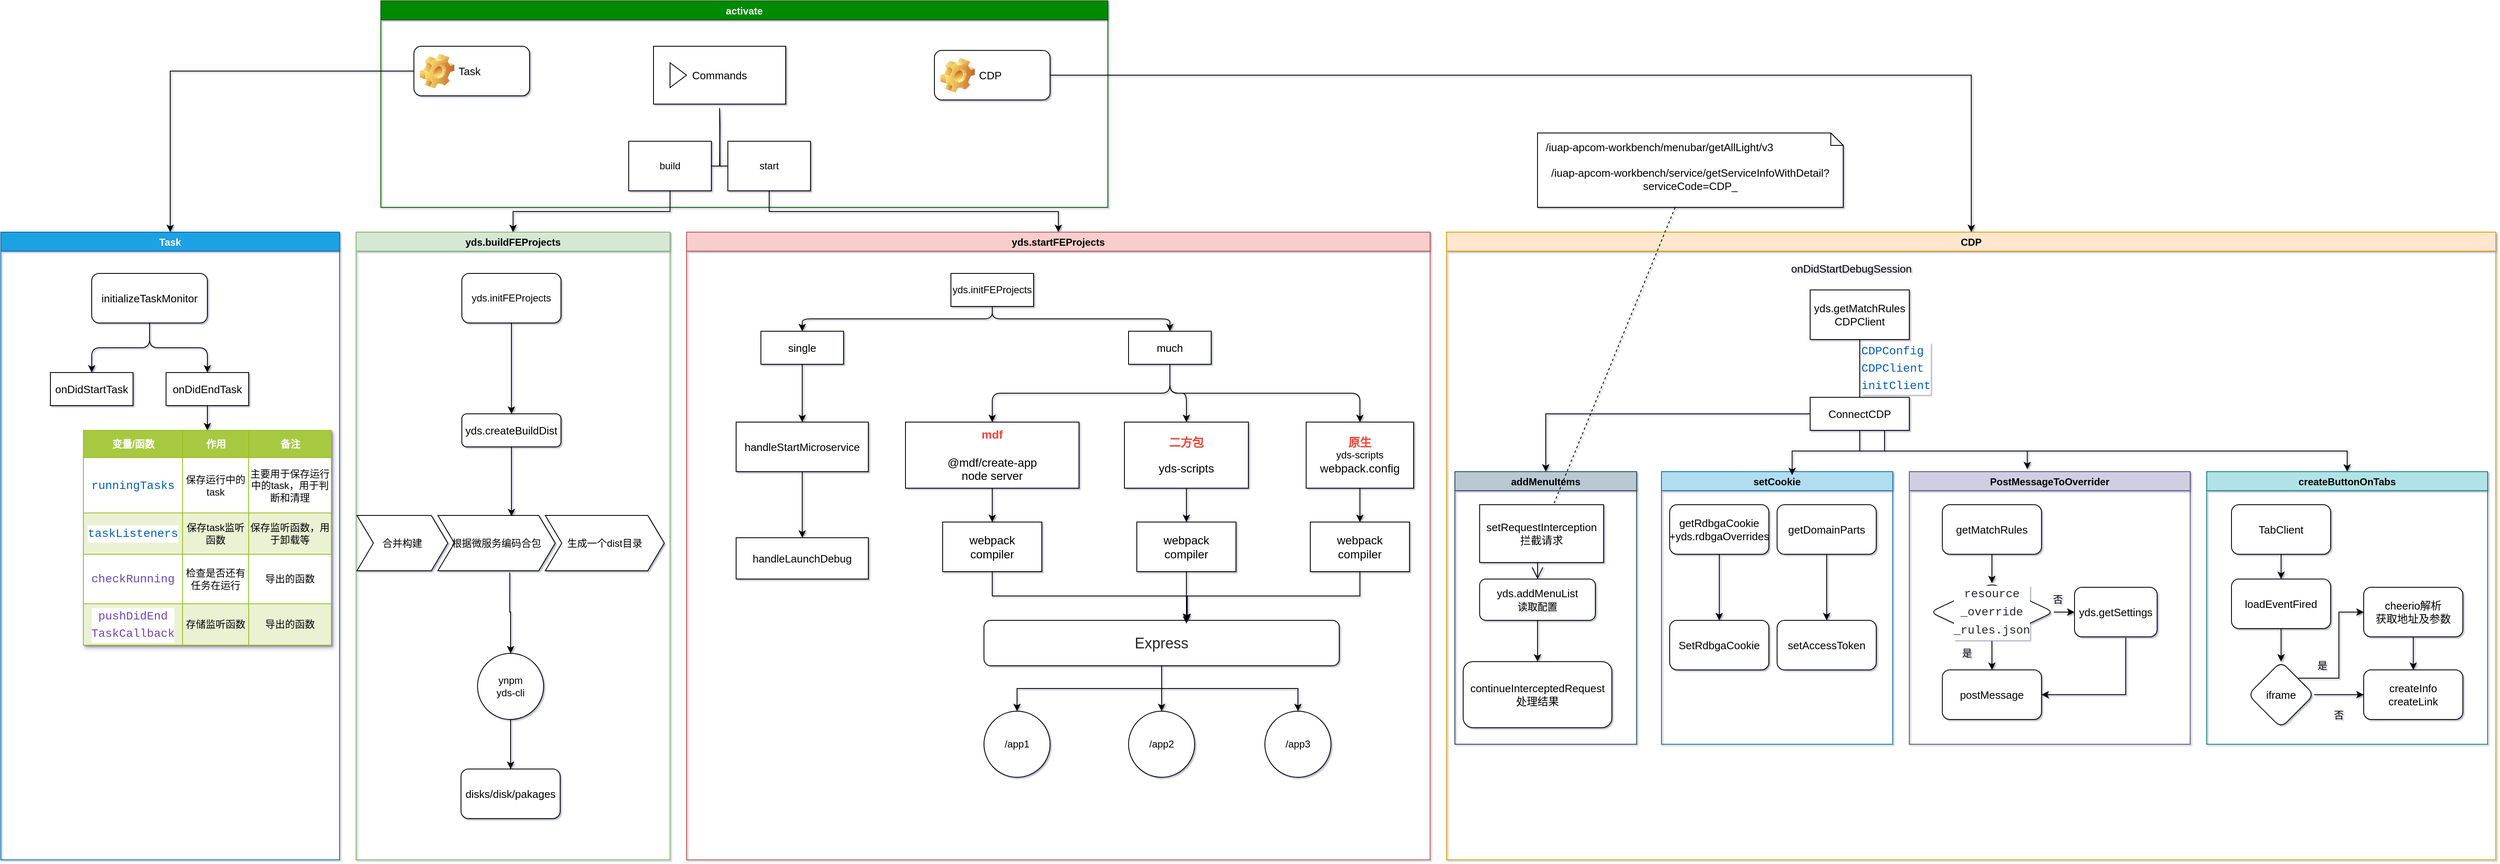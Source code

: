 <mxfile version="26.2.12">
  <diagram name="Page-1" id="c7488fd3-1785-93aa-aadb-54a6760d102a">
    <mxGraphModel dx="2295" dy="841" grid="1" gridSize="10" guides="1" tooltips="1" connect="1" arrows="1" fold="1" page="1" pageScale="1" pageWidth="1100" pageHeight="850" background="#ffffff" math="0" shadow="1">
      <root>
        <mxCell id="0" />
        <mxCell id="1" parent="0" />
        <mxCell id="vnCYAxqODqpSektjDldU-1" value="yds.buildFEProjects" style="swimlane;fillColor=#d5e8d4;strokeColor=#82b366;" parent="1" vertex="1">
          <mxGeometry x="130" y="300" width="380" height="760" as="geometry">
            <mxRectangle x="130" y="300" width="50" height="30" as="alternateBounds" />
          </mxGeometry>
        </mxCell>
        <mxCell id="vnCYAxqODqpSektjDldU-163" value="" style="edgeStyle=orthogonalEdgeStyle;rounded=0;orthogonalLoop=1;jettySize=auto;html=1;" parent="vnCYAxqODqpSektjDldU-1" source="vnCYAxqODqpSektjDldU-160" target="vnCYAxqODqpSektjDldU-162" edge="1">
          <mxGeometry relative="1" as="geometry" />
        </mxCell>
        <mxCell id="vnCYAxqODqpSektjDldU-160" value="yds.initFEProjects" style="whiteSpace=wrap;html=1;rounded=1;" parent="vnCYAxqODqpSektjDldU-1" vertex="1">
          <mxGeometry x="128" y="50" width="120" height="60" as="geometry" />
        </mxCell>
        <mxCell id="vnCYAxqODqpSektjDldU-162" value="&lt;span style=&quot;font-family: &amp;quot;Microsoft YaHei&amp;quot;, 微软雅黑, Arial; font-size: 13px; background-color: rgba(255, 255, 255, 0.01);&quot;&gt;yds.createBuildDist&lt;/span&gt;" style="whiteSpace=wrap;html=1;rounded=1;" parent="vnCYAxqODqpSektjDldU-1" vertex="1">
          <mxGeometry x="128" y="220" width="120" height="40" as="geometry" />
        </mxCell>
        <mxCell id="vnCYAxqODqpSektjDldU-249" value="" style="edgeStyle=orthogonalEdgeStyle;rounded=0;orthogonalLoop=1;jettySize=auto;html=1;" parent="vnCYAxqODqpSektjDldU-1" source="vnCYAxqODqpSektjDldU-246" target="vnCYAxqODqpSektjDldU-248" edge="1">
          <mxGeometry relative="1" as="geometry" />
        </mxCell>
        <mxCell id="vnCYAxqODqpSektjDldU-246" value="ynpm&lt;br&gt;yds-cli" style="ellipse;whiteSpace=wrap;html=1;rounded=1;" parent="vnCYAxqODqpSektjDldU-1" vertex="1">
          <mxGeometry x="147" y="510" width="80" height="80" as="geometry" />
        </mxCell>
        <mxCell id="vnCYAxqODqpSektjDldU-248" value="&lt;span style=&quot;font-family: &amp;quot;Microsoft YaHei&amp;quot;, 微软雅黑, Arial; font-size: 13px; background-color: rgba(255, 255, 255, 0.01);&quot;&gt;disks/disk/pakages&lt;/span&gt;" style="whiteSpace=wrap;html=1;rounded=1;" parent="vnCYAxqODqpSektjDldU-1" vertex="1">
          <mxGeometry x="127" y="650" width="120" height="60" as="geometry" />
        </mxCell>
        <mxCell id="vnCYAxqODqpSektjDldU-250" value="" style="swimlane;childLayout=stackLayout;horizontal=1;fillColor=none;horizontalStack=1;resizeParent=1;resizeParentMax=0;resizeLast=0;collapsible=0;strokeColor=none;stackBorder=10;stackSpacing=-12;resizable=1;align=center;points=[];whiteSpace=wrap;html=1;" parent="vnCYAxqODqpSektjDldU-1" vertex="1">
          <mxGeometry x="-9" y="310" width="392" height="110" as="geometry" />
        </mxCell>
        <mxCell id="vnCYAxqODqpSektjDldU-251" value="合并构建" style="shape=step;perimeter=stepPerimeter;fixedSize=1;points=[];whiteSpace=wrap;html=1;" parent="vnCYAxqODqpSektjDldU-250" vertex="1">
          <mxGeometry x="10" y="33" width="110" height="67" as="geometry" />
        </mxCell>
        <mxCell id="vnCYAxqODqpSektjDldU-252" value="根据微服务编码合包" style="shape=step;perimeter=stepPerimeter;fixedSize=1;points=[];whiteSpace=wrap;html=1;" parent="vnCYAxqODqpSektjDldU-250" vertex="1">
          <mxGeometry x="108" y="33" width="142" height="67" as="geometry" />
        </mxCell>
        <mxCell id="vnCYAxqODqpSektjDldU-253" value="生成一个dist目录" style="shape=step;perimeter=stepPerimeter;fixedSize=1;points=[];whiteSpace=wrap;html=1;" parent="vnCYAxqODqpSektjDldU-250" vertex="1">
          <mxGeometry x="238" y="33" width="144" height="67" as="geometry" />
        </mxCell>
        <mxCell id="vnCYAxqODqpSektjDldU-255" style="edgeStyle=orthogonalEdgeStyle;rounded=0;orthogonalLoop=1;jettySize=auto;html=1;entryX=0.627;entryY=0.015;entryDx=0;entryDy=0;entryPerimeter=0;" parent="vnCYAxqODqpSektjDldU-1" source="vnCYAxqODqpSektjDldU-162" target="vnCYAxqODqpSektjDldU-252" edge="1">
          <mxGeometry relative="1" as="geometry" />
        </mxCell>
        <mxCell id="vnCYAxqODqpSektjDldU-257" style="edgeStyle=orthogonalEdgeStyle;rounded=0;orthogonalLoop=1;jettySize=auto;html=1;exitX=0.613;exitY=1.03;exitDx=0;exitDy=0;exitPerimeter=0;entryX=0.5;entryY=0;entryDx=0;entryDy=0;" parent="vnCYAxqODqpSektjDldU-1" source="vnCYAxqODqpSektjDldU-252" target="vnCYAxqODqpSektjDldU-246" edge="1">
          <mxGeometry relative="1" as="geometry">
            <mxPoint x="190" y="510" as="sourcePoint" />
            <mxPoint x="190" y="560" as="targetPoint" />
          </mxGeometry>
        </mxCell>
        <mxCell id="vnCYAxqODqpSektjDldU-2" value="CDP" style="swimlane;fillColor=#ffe6cc;strokeColor=#D79B00;" parent="1" vertex="1">
          <mxGeometry x="1450" y="300" width="1270" height="760" as="geometry">
            <mxRectangle x="1450" y="300" width="70" height="30" as="alternateBounds" />
          </mxGeometry>
        </mxCell>
        <mxCell id="vnCYAxqODqpSektjDldU-25" value="&lt;h1 style=&quot;margin-top: 0px;&quot;&gt;&lt;span style=&quot;font-family: &amp;quot;Microsoft YaHei&amp;quot;, 微软雅黑, Arial; font-size: 13px; font-weight: 400; text-align: center; background-color: rgba(255, 255, 255, 0.01);&quot;&gt;onDidStartDebugSession&lt;/span&gt;&lt;/h1&gt;" style="text;html=1;whiteSpace=wrap;overflow=hidden;rounded=0;" parent="vnCYAxqODqpSektjDldU-2" vertex="1">
          <mxGeometry x="415" y="20" width="170" height="40" as="geometry" />
        </mxCell>
        <mxCell id="vnCYAxqODqpSektjDldU-34" value="&lt;span style=&quot;font-family: &amp;quot;Microsoft YaHei&amp;quot;, 微软雅黑, Arial; font-size: 13px; font-weight: 400; background-color: rgba(255, 255, 255, 0.01);&quot;&gt;yds.getMatchRules&lt;/span&gt;&lt;br style=&quot;font-family: &amp;quot;Microsoft YaHei&amp;quot;, 微软雅黑, Arial; font-size: 13px; font-weight: 400;&quot;&gt;&lt;span style=&quot;font-family: &amp;quot;Microsoft YaHei&amp;quot;, 微软雅黑, Arial; font-size: 13px; font-weight: 400; background-color: rgba(255, 255, 255, 0.01);&quot;&gt;CDPClient&lt;/span&gt;" style="shape=rect;fontStyle=1;html=1;whiteSpace=wrap;align=center;" parent="vnCYAxqODqpSektjDldU-2" vertex="1">
          <mxGeometry x="440" y="70" width="120" height="60" as="geometry" />
        </mxCell>
        <mxCell id="vnCYAxqODqpSektjDldU-69" style="edgeStyle=orthogonalEdgeStyle;rounded=0;orthogonalLoop=1;jettySize=auto;html=1;entryX=0.5;entryY=0;entryDx=0;entryDy=0;" parent="vnCYAxqODqpSektjDldU-2" source="vnCYAxqODqpSektjDldU-35" target="vnCYAxqODqpSektjDldU-39" edge="1">
          <mxGeometry relative="1" as="geometry" />
        </mxCell>
        <mxCell id="vnCYAxqODqpSektjDldU-72" style="edgeStyle=orthogonalEdgeStyle;rounded=0;orthogonalLoop=1;jettySize=auto;html=1;exitX=0.75;exitY=1;exitDx=0;exitDy=0;entryX=0.5;entryY=0;entryDx=0;entryDy=0;" parent="vnCYAxqODqpSektjDldU-2" source="vnCYAxqODqpSektjDldU-35" target="vnCYAxqODqpSektjDldU-42" edge="1">
          <mxGeometry relative="1" as="geometry" />
        </mxCell>
        <mxCell id="vnCYAxqODqpSektjDldU-35" value="&lt;span style=&quot;font-family: &amp;quot;Microsoft YaHei&amp;quot;, 微软雅黑, Arial; font-size: 13px; font-weight: 400; background-color: rgba(255, 255, 255, 0.01);&quot;&gt;ConnectCDP&lt;/span&gt;" style="shape=rect;fontStyle=1;html=1;whiteSpace=wrap;align=center;" parent="vnCYAxqODqpSektjDldU-2" vertex="1">
          <mxGeometry x="440" y="200" width="120" height="40" as="geometry" />
        </mxCell>
        <mxCell id="vnCYAxqODqpSektjDldU-36" value="&lt;div style=&quot;color: rgb(36, 41, 46); background-color: rgb(255, 255, 255); font-family: Menlo, Monaco, &amp;quot;Courier New&amp;quot;, monospace; font-weight: normal; font-size: 14px; line-height: 21px; white-space-collapse: preserve;&quot;&gt;&lt;span style=&quot;color: #005cc5;&quot;&gt;CDPConfig&lt;/span&gt;&lt;/div&gt;&lt;div style=&quot;color: rgb(36, 41, 46); background-color: rgb(255, 255, 255); font-family: Menlo, Monaco, &amp;quot;Courier New&amp;quot;, monospace; font-weight: normal; font-size: 14px; line-height: 21px; white-space-collapse: preserve;&quot;&gt;&lt;span style=&quot;color: rgb(0, 92, 197);&quot;&gt;CDPC&lt;/span&gt;&lt;span style=&quot;color: #005cc5;&quot;&gt;lient&lt;/span&gt;&lt;/div&gt;&lt;div style=&quot;color: rgb(36, 41, 46); background-color: rgb(255, 255, 255); font-family: Menlo, Monaco, &amp;quot;Courier New&amp;quot;, monospace; font-weight: normal; font-size: 14px; line-height: 21px; white-space-collapse: preserve;&quot;&gt;&lt;span style=&quot;color: #005cc5;&quot;&gt;initClient&lt;/span&gt;&lt;/div&gt;" style="endArrow=none;html=1;edgeStyle=none;labelBackgroundColor=none;align=left;fontStyle=1;fontSize=10;rounded=0;" parent="vnCYAxqODqpSektjDldU-2" source="vnCYAxqODqpSektjDldU-35" target="vnCYAxqODqpSektjDldU-34" edge="1">
          <mxGeometry relative="1" as="geometry" />
        </mxCell>
        <mxCell id="vnCYAxqODqpSektjDldU-39" value="addMenuItems" style="swimlane;fillColor=#bac8d3;strokeColor=#23445d;" parent="vnCYAxqODqpSektjDldU-2" vertex="1">
          <mxGeometry x="10" y="290" width="220" height="330" as="geometry">
            <mxRectangle x="10" y="290" width="120" height="30" as="alternateBounds" />
          </mxGeometry>
        </mxCell>
        <mxCell id="vnCYAxqODqpSektjDldU-66" value="" style="edgeStyle=orthogonalEdgeStyle;rounded=0;orthogonalLoop=1;jettySize=auto;html=1;" parent="vnCYAxqODqpSektjDldU-39" source="vnCYAxqODqpSektjDldU-61" target="vnCYAxqODqpSektjDldU-65" edge="1">
          <mxGeometry relative="1" as="geometry" />
        </mxCell>
        <mxCell id="vnCYAxqODqpSektjDldU-61" value="&lt;span style=&quot;font-family: &amp;quot;Microsoft YaHei&amp;quot;, 微软雅黑, Arial; font-size: 13px; background-color: rgba(255, 255, 255, 0.01);&quot;&gt;yds.addMenuList&lt;br&gt;&lt;span style=&quot;font-family: Helvetica; font-size: 12px; background-color: rgb(236, 236, 236);&quot;&gt;读取配置&lt;/span&gt;&lt;/span&gt;" style="shape=rect;html=1;rounded=1;whiteSpace=wrap;" parent="vnCYAxqODqpSektjDldU-39" vertex="1">
          <mxGeometry x="30" y="130" width="140" height="50" as="geometry" />
        </mxCell>
        <mxCell id="vnCYAxqODqpSektjDldU-62" value="" style="edgeStyle=elbowEdgeStyle;html=1;elbow=horizontal;endArrow=open;labelBackgroundColor=none;endSize=12;rounded=0;" parent="vnCYAxqODqpSektjDldU-39" target="vnCYAxqODqpSektjDldU-61" edge="1">
          <mxGeometry relative="1" as="geometry">
            <mxPoint x="100" y="100" as="sourcePoint" />
          </mxGeometry>
        </mxCell>
        <mxCell id="vnCYAxqODqpSektjDldU-65" value="&lt;span style=&quot;font-family: &amp;quot;Microsoft YaHei&amp;quot;, 微软雅黑, Arial; font-size: 13px; background-color: rgba(255, 255, 255, 0.01);&quot;&gt;continueInterceptedRequest&lt;/span&gt;&lt;br style=&quot;font-family: &amp;quot;Microsoft YaHei&amp;quot;, 微软雅黑, Arial; font-size: 13px;&quot;&gt;&lt;span style=&quot;font-family: &amp;quot;Microsoft YaHei&amp;quot;, 微软雅黑, Arial; font-size: 13px; background-color: rgba(255, 255, 255, 0.01);&quot;&gt;处理结果&lt;/span&gt;" style="whiteSpace=wrap;html=1;rounded=1;" parent="vnCYAxqODqpSektjDldU-39" vertex="1">
          <mxGeometry x="10" y="230" width="180" height="80" as="geometry" />
        </mxCell>
        <mxCell id="vnCYAxqODqpSektjDldU-74" value="&lt;span style=&quot;font-weight: 400; font-family: &amp;quot;Microsoft YaHei&amp;quot;, 微软雅黑, Arial; font-size: 13px; background-color: rgba(255, 255, 255, 0.01);&quot;&gt;setRequestInterception&lt;/span&gt;&lt;br style=&quot;font-weight: 400; font-family: &amp;quot;Microsoft YaHei&amp;quot;, 微软雅黑, Arial; font-size: 13px;&quot;&gt;&lt;span style=&quot;font-weight: 400; font-family: &amp;quot;Microsoft YaHei&amp;quot;, 微软雅黑, Arial; font-size: 13px; background-color: rgba(255, 255, 255, 0.01);&quot;&gt;拦截请求&lt;/span&gt;" style="shape=rect;fontStyle=1;html=1;whiteSpace=wrap;align=center;" parent="vnCYAxqODqpSektjDldU-39" vertex="1">
          <mxGeometry x="30" y="40" width="150" height="70" as="geometry" />
        </mxCell>
        <mxCell id="vnCYAxqODqpSektjDldU-40" value="setCookie" style="swimlane;fillColor=#b1ddf0;strokeColor=#10739e;" parent="vnCYAxqODqpSektjDldU-2" vertex="1">
          <mxGeometry x="260" y="290" width="280" height="330" as="geometry" />
        </mxCell>
        <mxCell id="vnCYAxqODqpSektjDldU-82" value="" style="edgeStyle=orthogonalEdgeStyle;rounded=0;orthogonalLoop=1;jettySize=auto;html=1;" parent="vnCYAxqODqpSektjDldU-40" source="vnCYAxqODqpSektjDldU-80" target="vnCYAxqODqpSektjDldU-81" edge="1">
          <mxGeometry relative="1" as="geometry" />
        </mxCell>
        <mxCell id="vnCYAxqODqpSektjDldU-80" value="&lt;span style=&quot;font-family: &amp;quot;Microsoft YaHei&amp;quot;, 微软雅黑, Arial; font-size: 13px; background-color: rgba(255, 255, 255, 0.01);&quot;&gt;getRdbgaCookie&lt;/span&gt;&lt;div style=&quot;resize: none; outline: none; font-size: 13px; font-family: &amp;quot;Microsoft YaHei&amp;quot;, 微软雅黑, Arial;&quot;&gt;+yds.rdbgaOverrides&lt;/div&gt;" style="rounded=1;whiteSpace=wrap;html=1;" parent="vnCYAxqODqpSektjDldU-40" vertex="1">
          <mxGeometry x="10" y="40" width="120" height="60" as="geometry" />
        </mxCell>
        <mxCell id="vnCYAxqODqpSektjDldU-81" value="&lt;span style=&quot;font-family: &amp;quot;Microsoft YaHei&amp;quot;, 微软雅黑, Arial; font-size: 13px; background-color: rgba(255, 255, 255, 0.01);&quot;&gt;SetRdbgaCookie&lt;/span&gt;" style="whiteSpace=wrap;html=1;rounded=1;" parent="vnCYAxqODqpSektjDldU-40" vertex="1">
          <mxGeometry x="10" y="180" width="120" height="60" as="geometry" />
        </mxCell>
        <mxCell id="vnCYAxqODqpSektjDldU-85" value="" style="edgeStyle=orthogonalEdgeStyle;rounded=0;orthogonalLoop=1;jettySize=auto;html=1;" parent="vnCYAxqODqpSektjDldU-40" source="vnCYAxqODqpSektjDldU-83" target="vnCYAxqODqpSektjDldU-84" edge="1">
          <mxGeometry relative="1" as="geometry" />
        </mxCell>
        <mxCell id="vnCYAxqODqpSektjDldU-83" value="&lt;span style=&quot;font-family: &amp;quot;Microsoft YaHei&amp;quot;, 微软雅黑, Arial; font-size: 13px; background-color: rgba(255, 255, 255, 0.01);&quot;&gt;getDomainParts&lt;/span&gt;" style="rounded=1;whiteSpace=wrap;html=1;" parent="vnCYAxqODqpSektjDldU-40" vertex="1">
          <mxGeometry x="140" y="40" width="120" height="60" as="geometry" />
        </mxCell>
        <mxCell id="vnCYAxqODqpSektjDldU-84" value="&lt;span style=&quot;font-family: &amp;quot;Microsoft YaHei&amp;quot;, 微软雅黑, Arial; font-size: 13px; background-color: rgba(255, 255, 255, 0.01);&quot;&gt;setAccessToken&lt;/span&gt;" style="whiteSpace=wrap;html=1;rounded=1;" parent="vnCYAxqODqpSektjDldU-40" vertex="1">
          <mxGeometry x="140" y="180" width="120" height="60" as="geometry" />
        </mxCell>
        <mxCell id="vnCYAxqODqpSektjDldU-41" value="PostMessageToOverrider" style="swimlane;fillColor=#d0cee2;strokeColor=#56517e;" parent="vnCYAxqODqpSektjDldU-2" vertex="1">
          <mxGeometry x="560" y="290" width="340" height="330" as="geometry">
            <mxRectangle x="570" y="290" width="180" height="30" as="alternateBounds" />
          </mxGeometry>
        </mxCell>
        <mxCell id="vnCYAxqODqpSektjDldU-88" value="" style="edgeStyle=orthogonalEdgeStyle;rounded=0;orthogonalLoop=1;jettySize=auto;html=1;" parent="vnCYAxqODqpSektjDldU-41" source="vnCYAxqODqpSektjDldU-86" target="vnCYAxqODqpSektjDldU-87" edge="1">
          <mxGeometry relative="1" as="geometry" />
        </mxCell>
        <mxCell id="vnCYAxqODqpSektjDldU-86" value="&lt;span style=&quot;font-family: &amp;quot;Microsoft YaHei&amp;quot;, 微软雅黑, Arial; font-size: 13px; background-color: rgba(255, 255, 255, 0.01);&quot;&gt;getMatchRules&lt;/span&gt;" style="rounded=1;whiteSpace=wrap;html=1;" parent="vnCYAxqODqpSektjDldU-41" vertex="1">
          <mxGeometry x="40" y="40" width="120" height="60" as="geometry" />
        </mxCell>
        <mxCell id="vnCYAxqODqpSektjDldU-90" value="" style="edgeStyle=orthogonalEdgeStyle;rounded=0;orthogonalLoop=1;jettySize=auto;html=1;" parent="vnCYAxqODqpSektjDldU-41" source="vnCYAxqODqpSektjDldU-87" target="vnCYAxqODqpSektjDldU-89" edge="1">
          <mxGeometry relative="1" as="geometry" />
        </mxCell>
        <mxCell id="vnCYAxqODqpSektjDldU-92" value="" style="edgeStyle=orthogonalEdgeStyle;rounded=0;orthogonalLoop=1;jettySize=auto;html=1;" parent="vnCYAxqODqpSektjDldU-41" source="vnCYAxqODqpSektjDldU-87" target="vnCYAxqODqpSektjDldU-91" edge="1">
          <mxGeometry relative="1" as="geometry" />
        </mxCell>
        <mxCell id="vnCYAxqODqpSektjDldU-87" value="&lt;div style=&quot;background-color: rgb(255, 255, 255); line-height: 21px; color: rgb(36, 41, 46);&quot;&gt;&lt;font face=&quot;Menlo, Monaco, Courier New, monospace&quot; color=&quot;#24292e&quot;&gt;&lt;span style=&quot;font-size: 14px; white-space: pre;&quot;&gt;resource&lt;br/&gt;_override&lt;br/&gt;_rules.json&lt;/span&gt;&lt;/font&gt;&lt;/div&gt;" style="rhombus;whiteSpace=wrap;html=1;rounded=1;" parent="vnCYAxqODqpSektjDldU-41" vertex="1">
          <mxGeometry x="25" y="135" width="150" height="70" as="geometry" />
        </mxCell>
        <mxCell id="vnCYAxqODqpSektjDldU-89" value="&lt;span style=&quot;font-family: &amp;quot;Microsoft YaHei&amp;quot;, 微软雅黑, Arial; font-size: 13px; background-color: rgba(255, 255, 255, 0.01);&quot;&gt;postMessage&lt;/span&gt;" style="whiteSpace=wrap;html=1;rounded=1;" parent="vnCYAxqODqpSektjDldU-41" vertex="1">
          <mxGeometry x="40" y="240" width="120" height="60" as="geometry" />
        </mxCell>
        <mxCell id="vnCYAxqODqpSektjDldU-93" style="edgeStyle=orthogonalEdgeStyle;rounded=0;orthogonalLoop=1;jettySize=auto;html=1;entryX=1;entryY=0.5;entryDx=0;entryDy=0;exitX=0.62;exitY=1.017;exitDx=0;exitDy=0;exitPerimeter=0;" parent="vnCYAxqODqpSektjDldU-41" source="vnCYAxqODqpSektjDldU-91" target="vnCYAxqODqpSektjDldU-89" edge="1">
          <mxGeometry relative="1" as="geometry" />
        </mxCell>
        <mxCell id="vnCYAxqODqpSektjDldU-91" value="&lt;span style=&quot;font-family: &amp;quot;Microsoft YaHei&amp;quot;, 微软雅黑, Arial; font-size: 13px; background-color: rgba(255, 255, 255, 0.01);&quot;&gt;yds.getSettings&lt;/span&gt;" style="whiteSpace=wrap;html=1;rounded=1;" parent="vnCYAxqODqpSektjDldU-41" vertex="1">
          <mxGeometry x="200" y="140" width="100" height="60" as="geometry" />
        </mxCell>
        <mxCell id="vnCYAxqODqpSektjDldU-95" value="否" style="text;html=1;align=center;verticalAlign=middle;whiteSpace=wrap;rounded=0;" parent="vnCYAxqODqpSektjDldU-41" vertex="1">
          <mxGeometry x="150" y="140" width="60" height="30" as="geometry" />
        </mxCell>
        <mxCell id="vnCYAxqODqpSektjDldU-96" value="是" style="text;html=1;align=center;verticalAlign=middle;whiteSpace=wrap;rounded=0;" parent="vnCYAxqODqpSektjDldU-41" vertex="1">
          <mxGeometry x="40" y="205" width="60" height="30" as="geometry" />
        </mxCell>
        <mxCell id="vnCYAxqODqpSektjDldU-42" value="createButtonOnTabs" style="swimlane;fillColor=#b0e3e6;strokeColor=#0e8088;" parent="vnCYAxqODqpSektjDldU-2" vertex="1">
          <mxGeometry x="920" y="290" width="340" height="330" as="geometry" />
        </mxCell>
        <mxCell id="vnCYAxqODqpSektjDldU-99" value="" style="edgeStyle=orthogonalEdgeStyle;rounded=0;orthogonalLoop=1;jettySize=auto;html=1;" parent="vnCYAxqODqpSektjDldU-42" source="vnCYAxqODqpSektjDldU-97" target="vnCYAxqODqpSektjDldU-98" edge="1">
          <mxGeometry relative="1" as="geometry" />
        </mxCell>
        <mxCell id="vnCYAxqODqpSektjDldU-97" value="&lt;span style=&quot;font-family: &amp;quot;Microsoft YaHei&amp;quot;, 微软雅黑, Arial; font-size: 13px; background-color: rgba(255, 255, 255, 0.01);&quot;&gt;TabClient&lt;/span&gt;" style="rounded=1;whiteSpace=wrap;html=1;" parent="vnCYAxqODqpSektjDldU-42" vertex="1">
          <mxGeometry x="30" y="40" width="120" height="60" as="geometry" />
        </mxCell>
        <mxCell id="vnCYAxqODqpSektjDldU-101" value="" style="edgeStyle=orthogonalEdgeStyle;rounded=0;orthogonalLoop=1;jettySize=auto;html=1;" parent="vnCYAxqODqpSektjDldU-42" source="vnCYAxqODqpSektjDldU-98" target="vnCYAxqODqpSektjDldU-100" edge="1">
          <mxGeometry relative="1" as="geometry" />
        </mxCell>
        <mxCell id="vnCYAxqODqpSektjDldU-98" value="&lt;span style=&quot;font-family: &amp;quot;Microsoft YaHei&amp;quot;, 微软雅黑, Arial; font-size: 13px; background-color: rgba(255, 255, 255, 0.01);&quot;&gt;loadEventFired&lt;/span&gt;" style="rounded=1;whiteSpace=wrap;html=1;" parent="vnCYAxqODqpSektjDldU-42" vertex="1">
          <mxGeometry x="30" y="130" width="120" height="60" as="geometry" />
        </mxCell>
        <mxCell id="vnCYAxqODqpSektjDldU-103" value="" style="edgeStyle=orthogonalEdgeStyle;rounded=0;orthogonalLoop=1;jettySize=auto;html=1;" parent="vnCYAxqODqpSektjDldU-42" source="vnCYAxqODqpSektjDldU-100" target="vnCYAxqODqpSektjDldU-102" edge="1">
          <mxGeometry relative="1" as="geometry" />
        </mxCell>
        <mxCell id="vnCYAxqODqpSektjDldU-107" style="edgeStyle=orthogonalEdgeStyle;rounded=0;orthogonalLoop=1;jettySize=auto;html=1;exitX=1;exitY=0;exitDx=0;exitDy=0;entryX=0;entryY=0.5;entryDx=0;entryDy=0;" parent="vnCYAxqODqpSektjDldU-42" source="vnCYAxqODqpSektjDldU-100" target="vnCYAxqODqpSektjDldU-105" edge="1">
          <mxGeometry relative="1" as="geometry" />
        </mxCell>
        <mxCell id="vnCYAxqODqpSektjDldU-100" value="&lt;span style=&quot;font-family: &amp;quot;Microsoft YaHei&amp;quot;, 微软雅黑, Arial; font-size: 13px; background-color: rgba(255, 255, 255, 0.01);&quot;&gt;iframe&lt;/span&gt;" style="rhombus;whiteSpace=wrap;html=1;rounded=1;" parent="vnCYAxqODqpSektjDldU-42" vertex="1">
          <mxGeometry x="50" y="230" width="80" height="80" as="geometry" />
        </mxCell>
        <mxCell id="vnCYAxqODqpSektjDldU-102" value="&lt;span style=&quot;font-family: &amp;quot;Microsoft YaHei&amp;quot;, 微软雅黑, Arial; font-size: 13px; background-color: rgba(255, 255, 255, 0.01);&quot;&gt;createInfo&lt;/span&gt;&lt;div style=&quot;resize: none; outline: none; font-size: 13px; font-family: &amp;quot;Microsoft YaHei&amp;quot;, 微软雅黑, Arial;&quot;&gt;createLink&lt;/div&gt;" style="whiteSpace=wrap;html=1;rounded=1;" parent="vnCYAxqODqpSektjDldU-42" vertex="1">
          <mxGeometry x="190" y="240" width="120" height="60" as="geometry" />
        </mxCell>
        <mxCell id="vnCYAxqODqpSektjDldU-109" style="edgeStyle=orthogonalEdgeStyle;rounded=0;orthogonalLoop=1;jettySize=auto;html=1;exitX=0.5;exitY=1;exitDx=0;exitDy=0;entryX=0.5;entryY=0;entryDx=0;entryDy=0;" parent="vnCYAxqODqpSektjDldU-42" source="vnCYAxqODqpSektjDldU-105" target="vnCYAxqODqpSektjDldU-102" edge="1">
          <mxGeometry relative="1" as="geometry" />
        </mxCell>
        <mxCell id="vnCYAxqODqpSektjDldU-105" value="&lt;span style=&quot;font-family: &amp;quot;Microsoft YaHei&amp;quot;, 微软雅黑, Arial; font-size: 13px; background-color: rgba(255, 255, 255, 0.01);&quot;&gt;cheerio解析&lt;br&gt;获取地址及参数&lt;/span&gt;" style="rounded=1;whiteSpace=wrap;html=1;" parent="vnCYAxqODqpSektjDldU-42" vertex="1">
          <mxGeometry x="190" y="140" width="120" height="60" as="geometry" />
        </mxCell>
        <mxCell id="vnCYAxqODqpSektjDldU-106" value="否" style="text;html=1;align=center;verticalAlign=middle;whiteSpace=wrap;rounded=0;" parent="vnCYAxqODqpSektjDldU-42" vertex="1">
          <mxGeometry x="130" y="280" width="60" height="30" as="geometry" />
        </mxCell>
        <mxCell id="vnCYAxqODqpSektjDldU-108" value="是" style="text;html=1;align=center;verticalAlign=middle;whiteSpace=wrap;rounded=0;" parent="vnCYAxqODqpSektjDldU-42" vertex="1">
          <mxGeometry x="110" y="220" width="60" height="30" as="geometry" />
        </mxCell>
        <mxCell id="vnCYAxqODqpSektjDldU-70" style="edgeStyle=orthogonalEdgeStyle;rounded=0;orthogonalLoop=1;jettySize=auto;html=1;entryX=0.565;entryY=0.013;entryDx=0;entryDy=0;entryPerimeter=0;" parent="vnCYAxqODqpSektjDldU-2" source="vnCYAxqODqpSektjDldU-35" target="vnCYAxqODqpSektjDldU-40" edge="1">
          <mxGeometry relative="1" as="geometry" />
        </mxCell>
        <mxCell id="vnCYAxqODqpSektjDldU-71" style="edgeStyle=orthogonalEdgeStyle;rounded=0;orthogonalLoop=1;jettySize=auto;html=1;entryX=0.42;entryY=-0.009;entryDx=0;entryDy=0;entryPerimeter=0;" parent="vnCYAxqODqpSektjDldU-2" source="vnCYAxqODqpSektjDldU-35" target="vnCYAxqODqpSektjDldU-41" edge="1">
          <mxGeometry relative="1" as="geometry" />
        </mxCell>
        <mxCell id="vnCYAxqODqpSektjDldU-3" value="yds.startFEProjects" style="swimlane;fillColor=#f8cecc;strokeColor=#B85450;" parent="1" vertex="1">
          <mxGeometry x="530" y="300" width="900" height="760" as="geometry">
            <mxRectangle x="530" y="300" width="60" height="30" as="alternateBounds" />
          </mxGeometry>
        </mxCell>
        <mxCell id="vnCYAxqODqpSektjDldU-111" value="yds.initFEProjects" style="whiteSpace=wrap;html=1;" parent="vnCYAxqODqpSektjDldU-3" vertex="1">
          <mxGeometry x="320" y="50" width="100" height="40" as="geometry" />
        </mxCell>
        <mxCell id="vnCYAxqODqpSektjDldU-113" value="" style="edgeStyle=elbowEdgeStyle;elbow=vertical;html=1;rounded=1;curved=0;sourcePerimeterSpacing=0;targetPerimeterSpacing=0;startSize=6;endSize=6;" parent="vnCYAxqODqpSektjDldU-3" source="vnCYAxqODqpSektjDldU-111" target="vnCYAxqODqpSektjDldU-112" edge="1">
          <mxGeometry relative="1" as="geometry" />
        </mxCell>
        <mxCell id="vnCYAxqODqpSektjDldU-115" value="" style="edgeStyle=elbowEdgeStyle;elbow=vertical;html=1;rounded=1;curved=0;sourcePerimeterSpacing=0;targetPerimeterSpacing=0;startSize=6;endSize=6;" parent="vnCYAxqODqpSektjDldU-3" source="vnCYAxqODqpSektjDldU-111" target="vnCYAxqODqpSektjDldU-114" edge="1">
          <mxGeometry relative="1" as="geometry" />
        </mxCell>
        <mxCell id="vnCYAxqODqpSektjDldU-117" value="" style="edgeStyle=orthogonalEdgeStyle;rounded=0;orthogonalLoop=1;jettySize=auto;html=1;" parent="vnCYAxqODqpSektjDldU-3" source="vnCYAxqODqpSektjDldU-112" target="vnCYAxqODqpSektjDldU-116" edge="1">
          <mxGeometry relative="1" as="geometry" />
        </mxCell>
        <mxCell id="vnCYAxqODqpSektjDldU-112" value="&lt;span style=&quot;font-family: &amp;quot;Microsoft YaHei&amp;quot;, 微软雅黑, Arial; font-size: 13px; background-color: rgba(255, 255, 255, 0.01);&quot;&gt;single&lt;/span&gt;" style="whiteSpace=wrap;html=1;" parent="vnCYAxqODqpSektjDldU-3" vertex="1">
          <mxGeometry x="90" y="120" width="100" height="40" as="geometry" />
        </mxCell>
        <mxCell id="vnCYAxqODqpSektjDldU-114" value="&lt;span style=&quot;font-family: &amp;quot;Microsoft YaHei&amp;quot;, 微软雅黑, Arial; font-size: 13px; background-color: rgba(255, 255, 255, 0.01);&quot;&gt;much&lt;/span&gt;" style="whiteSpace=wrap;html=1;" parent="vnCYAxqODqpSektjDldU-3" vertex="1">
          <mxGeometry x="535" y="120" width="100" height="40" as="geometry" />
        </mxCell>
        <mxCell id="vnCYAxqODqpSektjDldU-119" value="" style="edgeStyle=orthogonalEdgeStyle;rounded=0;orthogonalLoop=1;jettySize=auto;html=1;" parent="vnCYAxqODqpSektjDldU-3" source="vnCYAxqODqpSektjDldU-116" target="vnCYAxqODqpSektjDldU-118" edge="1">
          <mxGeometry relative="1" as="geometry" />
        </mxCell>
        <mxCell id="vnCYAxqODqpSektjDldU-116" value="&lt;span style=&quot;font-family: &amp;quot;Microsoft YaHei&amp;quot;, 微软雅黑, Arial; font-size: 13px; background-color: rgba(255, 255, 255, 0.01);&quot;&gt;handleStartMicroservice&lt;/span&gt;" style="whiteSpace=wrap;html=1;" parent="vnCYAxqODqpSektjDldU-3" vertex="1">
          <mxGeometry x="60" y="230" width="160" height="60" as="geometry" />
        </mxCell>
        <mxCell id="vnCYAxqODqpSektjDldU-118" value="&lt;span style=&quot;font-family: &amp;quot;Microsoft YaHei&amp;quot;, 微软雅黑, Arial; font-size: 13px; background-color: rgba(255, 255, 255, 0.01);&quot;&gt;handleLaunchDebug&lt;/span&gt;" style="whiteSpace=wrap;html=1;" parent="vnCYAxqODqpSektjDldU-3" vertex="1">
          <mxGeometry x="60" y="370" width="160" height="50" as="geometry" />
        </mxCell>
        <mxCell id="vnCYAxqODqpSektjDldU-140" value="" style="edgeStyle=orthogonalEdgeStyle;rounded=0;orthogonalLoop=1;jettySize=auto;html=1;" parent="vnCYAxqODqpSektjDldU-3" source="vnCYAxqODqpSektjDldU-126" target="vnCYAxqODqpSektjDldU-139" edge="1">
          <mxGeometry relative="1" as="geometry" />
        </mxCell>
        <mxCell id="vnCYAxqODqpSektjDldU-126" value="&lt;font style=&quot;font-family: &amp;quot;Microsoft YaHei&amp;quot;, 微软雅黑, Arial; font-size: 14px;&quot; color=&quot;#f44336&quot;&gt;&lt;b&gt;mdf&lt;/b&gt;&lt;/font&gt;&lt;div style=&quot;resize: none; outline: none; font-size: 14px; font-family: &amp;quot;Microsoft YaHei&amp;quot;, 微软雅黑, Arial;&quot;&gt;&lt;div style=&quot;resize: none; outline: none; font-size: inherit;&quot;&gt;&lt;div style=&quot;resize: none; outline: none; font-size: inherit;&quot;&gt;&lt;br&gt;&lt;/div&gt;&lt;div style=&quot;resize: none; outline: none; font-size: inherit;&quot;&gt;@mdf/create-app&lt;br&gt;node server&lt;/div&gt;&lt;/div&gt;&lt;/div&gt;" style="whiteSpace=wrap;html=1;" parent="vnCYAxqODqpSektjDldU-3" vertex="1">
          <mxGeometry x="265" y="230" width="210" height="80" as="geometry" />
        </mxCell>
        <mxCell id="vnCYAxqODqpSektjDldU-142" value="" style="edgeStyle=orthogonalEdgeStyle;rounded=0;orthogonalLoop=1;jettySize=auto;html=1;" parent="vnCYAxqODqpSektjDldU-3" source="vnCYAxqODqpSektjDldU-128" target="vnCYAxqODqpSektjDldU-141" edge="1">
          <mxGeometry relative="1" as="geometry" />
        </mxCell>
        <mxCell id="vnCYAxqODqpSektjDldU-128" value="&lt;b style=&quot;font-family: &amp;quot;Microsoft YaHei&amp;quot;, 微软雅黑, Arial; font-size: 14px;&quot;&gt;&lt;font color=&quot;#f44336&quot;&gt;二方包&lt;/font&gt;&lt;/b&gt;&lt;br style=&quot;font-family: &amp;quot;Microsoft YaHei&amp;quot;, 微软雅黑, Arial; font-size: 14px;&quot;&gt;&lt;br style=&quot;font-family: &amp;quot;Microsoft YaHei&amp;quot;, 微软雅黑, Arial; font-size: 14px;&quot;&gt;&lt;span style=&quot;font-family: &amp;quot;Microsoft YaHei&amp;quot;, 微软雅黑, Arial; font-size: 14px; background-color: rgba(255, 255, 255, 0.01);&quot;&gt;yds-scripts&lt;/span&gt;" style="whiteSpace=wrap;html=1;" parent="vnCYAxqODqpSektjDldU-3" vertex="1">
          <mxGeometry x="530" y="230" width="150" height="80" as="geometry" />
        </mxCell>
        <mxCell id="vnCYAxqODqpSektjDldU-129" value="" style="edgeStyle=elbowEdgeStyle;elbow=vertical;html=1;rounded=1;curved=0;sourcePerimeterSpacing=0;targetPerimeterSpacing=0;startSize=6;endSize=6;exitX=0.5;exitY=1;exitDx=0;exitDy=0;" parent="vnCYAxqODqpSektjDldU-3" source="vnCYAxqODqpSektjDldU-114" target="vnCYAxqODqpSektjDldU-128" edge="1">
          <mxGeometry relative="1" as="geometry">
            <mxPoint x="510" y="160" as="sourcePoint" />
          </mxGeometry>
        </mxCell>
        <mxCell id="vnCYAxqODqpSektjDldU-127" value="" style="edgeStyle=elbowEdgeStyle;elbow=vertical;html=1;rounded=1;curved=0;sourcePerimeterSpacing=0;targetPerimeterSpacing=0;startSize=6;endSize=6;exitX=0.5;exitY=1;exitDx=0;exitDy=0;" parent="vnCYAxqODqpSektjDldU-3" source="vnCYAxqODqpSektjDldU-114" target="vnCYAxqODqpSektjDldU-126" edge="1">
          <mxGeometry relative="1" as="geometry">
            <mxPoint x="510" y="160" as="sourcePoint" />
          </mxGeometry>
        </mxCell>
        <mxCell id="vnCYAxqODqpSektjDldU-144" value="" style="edgeStyle=orthogonalEdgeStyle;rounded=0;orthogonalLoop=1;jettySize=auto;html=1;" parent="vnCYAxqODqpSektjDldU-3" source="vnCYAxqODqpSektjDldU-134" target="vnCYAxqODqpSektjDldU-143" edge="1">
          <mxGeometry relative="1" as="geometry" />
        </mxCell>
        <mxCell id="vnCYAxqODqpSektjDldU-134" value="&lt;b style=&quot;font-family: &amp;quot;Microsoft YaHei&amp;quot;, 微软雅黑, Arial; font-size: 14px;&quot;&gt;&lt;font color=&quot;#f44336&quot;&gt;原生&lt;/font&gt;&lt;/b&gt;&lt;br style=&quot;font-family: &amp;quot;Microsoft YaHei&amp;quot;, 微软雅黑, Arial; font-size: 14px;&quot;&gt;yds-scripts&lt;br style=&quot;font-family: &amp;quot;Microsoft YaHei&amp;quot;, 微软雅黑, Arial; font-size: 14px;&quot;&gt;&lt;span style=&quot;font-family: &amp;quot;Microsoft YaHei&amp;quot;, 微软雅黑, Arial; font-size: 14px; background-color: rgba(255, 255, 255, 0.01);&quot;&gt;webpack.config&lt;/span&gt;" style="whiteSpace=wrap;html=1;" parent="vnCYAxqODqpSektjDldU-3" vertex="1">
          <mxGeometry x="750" y="230" width="130" height="80" as="geometry" />
        </mxCell>
        <mxCell id="vnCYAxqODqpSektjDldU-135" value="" style="edgeStyle=elbowEdgeStyle;elbow=vertical;html=1;rounded=1;curved=0;sourcePerimeterSpacing=0;targetPerimeterSpacing=0;startSize=6;endSize=6;exitX=0.5;exitY=1;exitDx=0;exitDy=0;" parent="vnCYAxqODqpSektjDldU-3" source="vnCYAxqODqpSektjDldU-114" target="vnCYAxqODqpSektjDldU-134" edge="1">
          <mxGeometry relative="1" as="geometry">
            <mxPoint x="630" y="160" as="sourcePoint" />
          </mxGeometry>
        </mxCell>
        <mxCell id="vnCYAxqODqpSektjDldU-149" style="edgeStyle=orthogonalEdgeStyle;rounded=0;orthogonalLoop=1;jettySize=auto;html=1;exitX=0.5;exitY=1;exitDx=0;exitDy=0;entryX=0.57;entryY=0.018;entryDx=0;entryDy=0;entryPerimeter=0;" parent="vnCYAxqODqpSektjDldU-3" source="vnCYAxqODqpSektjDldU-139" target="vnCYAxqODqpSektjDldU-145" edge="1">
          <mxGeometry relative="1" as="geometry" />
        </mxCell>
        <mxCell id="vnCYAxqODqpSektjDldU-139" value="&lt;span style=&quot;font-family: &amp;quot;Microsoft YaHei&amp;quot;, 微软雅黑, Arial; font-size: 14px; background-color: rgba(255, 255, 255, 0.01);&quot;&gt;webpack &lt;br&gt;compiler&lt;/span&gt;" style="whiteSpace=wrap;html=1;" parent="vnCYAxqODqpSektjDldU-3" vertex="1">
          <mxGeometry x="310" y="351" width="120" height="60" as="geometry" />
        </mxCell>
        <mxCell id="vnCYAxqODqpSektjDldU-141" value="&lt;span style=&quot;font-family: &amp;quot;Microsoft YaHei&amp;quot;, 微软雅黑, Arial; font-size: 14px; background-color: rgba(255, 255, 255, 0.01);&quot;&gt;webpack &lt;br&gt;compiler&lt;/span&gt;" style="whiteSpace=wrap;html=1;" parent="vnCYAxqODqpSektjDldU-3" vertex="1">
          <mxGeometry x="545" y="351" width="120" height="60" as="geometry" />
        </mxCell>
        <mxCell id="vnCYAxqODqpSektjDldU-143" value="&lt;span style=&quot;font-family: &amp;quot;Microsoft YaHei&amp;quot;, 微软雅黑, Arial; font-size: 14px; background-color: rgba(255, 255, 255, 0.01);&quot;&gt;webpack &lt;br&gt;compiler&lt;/span&gt;" style="whiteSpace=wrap;html=1;" parent="vnCYAxqODqpSektjDldU-3" vertex="1">
          <mxGeometry x="755" y="351" width="120" height="60" as="geometry" />
        </mxCell>
        <mxCell id="vnCYAxqODqpSektjDldU-154" value="" style="edgeStyle=orthogonalEdgeStyle;rounded=0;orthogonalLoop=1;jettySize=auto;html=1;" parent="vnCYAxqODqpSektjDldU-3" source="vnCYAxqODqpSektjDldU-145" target="vnCYAxqODqpSektjDldU-153" edge="1">
          <mxGeometry relative="1" as="geometry" />
        </mxCell>
        <mxCell id="vnCYAxqODqpSektjDldU-156" value="" style="edgeStyle=orthogonalEdgeStyle;rounded=0;orthogonalLoop=1;jettySize=auto;html=1;" parent="vnCYAxqODqpSektjDldU-3" source="vnCYAxqODqpSektjDldU-145" target="vnCYAxqODqpSektjDldU-155" edge="1">
          <mxGeometry relative="1" as="geometry" />
        </mxCell>
        <mxCell id="vnCYAxqODqpSektjDldU-158" value="" style="edgeStyle=orthogonalEdgeStyle;rounded=0;orthogonalLoop=1;jettySize=auto;html=1;" parent="vnCYAxqODqpSektjDldU-3" source="vnCYAxqODqpSektjDldU-145" target="vnCYAxqODqpSektjDldU-157" edge="1">
          <mxGeometry relative="1" as="geometry" />
        </mxCell>
        <mxCell id="vnCYAxqODqpSektjDldU-145" value="&lt;span style=&quot;color: rgb(38, 38, 38); font-family: &amp;quot;Microsoft YaHei&amp;quot;, 微软雅黑, Arial; font-size: 18px; background-color: rgba(255, 255, 255, 0.01);&quot;&gt;Express&lt;/span&gt;" style="rounded=1;whiteSpace=wrap;html=1;" parent="vnCYAxqODqpSektjDldU-3" vertex="1">
          <mxGeometry x="360" y="470" width="430" height="55" as="geometry" />
        </mxCell>
        <mxCell id="vnCYAxqODqpSektjDldU-150" style="edgeStyle=orthogonalEdgeStyle;rounded=0;orthogonalLoop=1;jettySize=auto;html=1;exitX=0.5;exitY=1;exitDx=0;exitDy=0;entryX=0.57;entryY=0.073;entryDx=0;entryDy=0;entryPerimeter=0;" parent="vnCYAxqODqpSektjDldU-3" source="vnCYAxqODqpSektjDldU-141" target="vnCYAxqODqpSektjDldU-145" edge="1">
          <mxGeometry relative="1" as="geometry" />
        </mxCell>
        <mxCell id="vnCYAxqODqpSektjDldU-152" style="edgeStyle=orthogonalEdgeStyle;rounded=0;orthogonalLoop=1;jettySize=auto;html=1;exitX=0.5;exitY=1;exitDx=0;exitDy=0;entryX=0.572;entryY=0.018;entryDx=0;entryDy=0;entryPerimeter=0;" parent="vnCYAxqODqpSektjDldU-3" source="vnCYAxqODqpSektjDldU-143" target="vnCYAxqODqpSektjDldU-145" edge="1">
          <mxGeometry relative="1" as="geometry" />
        </mxCell>
        <mxCell id="vnCYAxqODqpSektjDldU-153" value="/app1" style="ellipse;whiteSpace=wrap;html=1;rounded=1;" parent="vnCYAxqODqpSektjDldU-3" vertex="1">
          <mxGeometry x="360" y="580" width="80" height="80" as="geometry" />
        </mxCell>
        <mxCell id="vnCYAxqODqpSektjDldU-155" value="/app2" style="ellipse;whiteSpace=wrap;html=1;rounded=1;" parent="vnCYAxqODqpSektjDldU-3" vertex="1">
          <mxGeometry x="535" y="580" width="80" height="80" as="geometry" />
        </mxCell>
        <mxCell id="vnCYAxqODqpSektjDldU-157" value="/app3" style="ellipse;whiteSpace=wrap;html=1;rounded=1;" parent="vnCYAxqODqpSektjDldU-3" vertex="1">
          <mxGeometry x="700" y="580" width="80" height="80" as="geometry" />
        </mxCell>
        <mxCell id="vnCYAxqODqpSektjDldU-8" value="activate" style="swimlane;fillColor=#008a00;fontColor=#ffffff;strokeColor=#005700;" parent="1" vertex="1">
          <mxGeometry x="160" y="20" width="880" height="250" as="geometry">
            <mxRectangle x="160" y="20" width="80" height="30" as="alternateBounds" />
          </mxGeometry>
        </mxCell>
        <mxCell id="vnCYAxqODqpSektjDldU-9" value="&lt;span style=&quot;font-family: &amp;quot;Microsoft YaHei&amp;quot;, 微软雅黑, Arial; font-size: 13px; font-weight: 400; text-align: center; background-color: rgba(255, 255, 255, 0.01);&quot;&gt;Task&lt;/span&gt;" style="label;whiteSpace=wrap;html=1;image=img/clipart/Gear_128x128.png" parent="vnCYAxqODqpSektjDldU-8" vertex="1">
          <mxGeometry x="40" y="55" width="140" height="60" as="geometry" />
        </mxCell>
        <mxCell id="vnCYAxqODqpSektjDldU-10" value="&lt;span style=&quot;font-family: &amp;quot;Microsoft YaHei&amp;quot;, 微软雅黑, Arial; font-size: 13px; background-color: rgba(255, 255, 255, 0.01);&quot;&gt;Commands&lt;/span&gt;" style="html=1;whiteSpace=wrap;container=1;recursiveResize=0;collapsible=0;" parent="vnCYAxqODqpSektjDldU-8" vertex="1">
          <mxGeometry x="330" y="55" width="160" height="70" as="geometry" />
        </mxCell>
        <mxCell id="vnCYAxqODqpSektjDldU-11" value="" style="triangle;html=1;whiteSpace=wrap;" parent="vnCYAxqODqpSektjDldU-10" vertex="1">
          <mxGeometry x="20" y="20" width="20" height="30" as="geometry" />
        </mxCell>
        <mxCell id="vnCYAxqODqpSektjDldU-12" value="&lt;span style=&quot;font-family: &amp;quot;Microsoft YaHei&amp;quot;, 微软雅黑, Arial; font-size: 13px; font-weight: 400; text-align: center; background-color: rgba(255, 255, 255, 0.01);&quot;&gt;CDP&lt;/span&gt;" style="label;whiteSpace=wrap;html=1;image=img/clipart/Gear_128x128.png" parent="vnCYAxqODqpSektjDldU-8" vertex="1">
          <mxGeometry x="670" y="60" width="140" height="60" as="geometry" />
        </mxCell>
        <mxCell id="vnCYAxqODqpSektjDldU-17" value="" style="edgeStyle=orthogonalEdgeStyle;sourcePerimeterSpacing=0;targetPerimeterSpacing=0;startArrow=none;endArrow=none;rounded=0;targetPortConstraint=eastwest;sourcePortConstraint=northsouth;curved=0;rounded=0;" parent="vnCYAxqODqpSektjDldU-8" target="vnCYAxqODqpSektjDldU-19" edge="1">
          <mxGeometry relative="1" as="geometry">
            <mxPoint x="410" y="130" as="sourcePoint" />
          </mxGeometry>
        </mxCell>
        <mxCell id="vnCYAxqODqpSektjDldU-18" value="" style="edgeStyle=orthogonalEdgeStyle;sourcePerimeterSpacing=0;targetPerimeterSpacing=0;startArrow=none;endArrow=none;rounded=0;targetPortConstraint=eastwest;sourcePortConstraint=northsouth;curved=0;rounded=0;" parent="vnCYAxqODqpSektjDldU-8" target="vnCYAxqODqpSektjDldU-20" edge="1">
          <mxGeometry relative="1" as="geometry">
            <mxPoint x="410" y="130" as="sourcePoint" />
          </mxGeometry>
        </mxCell>
        <mxCell id="vnCYAxqODqpSektjDldU-19" value="build" style="whiteSpace=wrap;html=1;align=center;verticalAlign=middle;treeFolding=1;treeMoving=1;" parent="vnCYAxqODqpSektjDldU-8" vertex="1">
          <mxGeometry x="300" y="170" width="100" height="60" as="geometry" />
        </mxCell>
        <mxCell id="vnCYAxqODqpSektjDldU-20" value="start" style="whiteSpace=wrap;html=1;align=center;verticalAlign=middle;treeFolding=1;treeMoving=1;" parent="vnCYAxqODqpSektjDldU-8" vertex="1">
          <mxGeometry x="420" y="170" width="100" height="60" as="geometry" />
        </mxCell>
        <mxCell id="vnCYAxqODqpSektjDldU-21" style="edgeStyle=orthogonalEdgeStyle;rounded=0;orthogonalLoop=1;jettySize=auto;html=1;entryX=0.5;entryY=0;entryDx=0;entryDy=0;" parent="1" source="vnCYAxqODqpSektjDldU-20" target="vnCYAxqODqpSektjDldU-3" edge="1">
          <mxGeometry relative="1" as="geometry" />
        </mxCell>
        <mxCell id="vnCYAxqODqpSektjDldU-22" style="edgeStyle=orthogonalEdgeStyle;rounded=0;orthogonalLoop=1;jettySize=auto;html=1;" parent="1" source="vnCYAxqODqpSektjDldU-19" target="vnCYAxqODqpSektjDldU-1" edge="1">
          <mxGeometry relative="1" as="geometry" />
        </mxCell>
        <mxCell id="vnCYAxqODqpSektjDldU-23" style="edgeStyle=orthogonalEdgeStyle;rounded=0;orthogonalLoop=1;jettySize=auto;html=1;entryX=0.5;entryY=0;entryDx=0;entryDy=0;" parent="1" source="vnCYAxqODqpSektjDldU-12" target="vnCYAxqODqpSektjDldU-2" edge="1">
          <mxGeometry relative="1" as="geometry" />
        </mxCell>
        <mxCell id="vnCYAxqODqpSektjDldU-73" value="&lt;p style=&quot;margin:0px;margin-top:10px;margin-left:10px;text-align:left;&quot;&gt;&lt;span style=&quot;text-align: center; color: rgb(0, 0, 0); font-family: &amp;quot;Microsoft YaHei&amp;quot;, 微软雅黑, Arial; font-size: 13px; background-color: rgba(255, 255, 255, 0.01);&quot;&gt;/iuap-apcom-workbench/menubar/getAllLight/v3&lt;/span&gt;&lt;/p&gt;&lt;div style=&quot;color: rgb(0, 0, 0); resize: none; outline: none; font-size: 13px; font-family: &amp;quot;Microsoft YaHei&amp;quot;, 微软雅黑, Arial;&quot;&gt;&lt;br&gt;/iuap-apcom-workbench/service/getServiceInfoWithDetail?serviceCode=CDP_&lt;/div&gt;" style="shape=note;size=15;spacingLeft=5;html=1;overflow=fill;whiteSpace=wrap;" parent="1" vertex="1">
          <mxGeometry x="1560" y="180" width="370" height="90" as="geometry" />
        </mxCell>
        <mxCell id="vnCYAxqODqpSektjDldU-75" value="" style="rounded=0;endArrow=none;dashed=1;html=1;" parent="1" source="vnCYAxqODqpSektjDldU-73" target="vnCYAxqODqpSektjDldU-74" edge="1">
          <mxGeometry relative="1" as="geometry">
            <mxPoint x="1090" y="670" as="targetPoint" />
          </mxGeometry>
        </mxCell>
        <mxCell id="vnCYAxqODqpSektjDldU-166" value="Task" style="swimlane;fillColor=#1ba1e2;fontColor=#ffffff;strokeColor=#006EAF;" parent="1" vertex="1">
          <mxGeometry x="-300" y="300" width="410" height="760" as="geometry">
            <mxRectangle x="-300" y="300" width="70" height="30" as="alternateBounds" />
          </mxGeometry>
        </mxCell>
        <mxCell id="vnCYAxqODqpSektjDldU-167" value="&lt;span style=&quot;font-family: &amp;quot;Microsoft YaHei&amp;quot;, 微软雅黑, Arial; font-size: 13px; background-color: rgba(255, 255, 255, 0.01);&quot;&gt;initializeTaskMonitor&lt;/span&gt;" style="rounded=1;whiteSpace=wrap;html=1;" parent="vnCYAxqODqpSektjDldU-166" vertex="1">
          <mxGeometry x="110" y="50" width="140" height="60" as="geometry" />
        </mxCell>
        <mxCell id="vnCYAxqODqpSektjDldU-171" value="&lt;span style=&quot;font-family: &amp;quot;Microsoft YaHei&amp;quot;, 微软雅黑, Arial; font-size: 13px; background-color: rgba(255, 255, 255, 0.01);&quot;&gt;onDidStartTask&lt;/span&gt;" style="whiteSpace=wrap;html=1;" parent="vnCYAxqODqpSektjDldU-166" vertex="1">
          <mxGeometry x="60" y="170" width="100" height="40" as="geometry" />
        </mxCell>
        <mxCell id="vnCYAxqODqpSektjDldU-218" style="edgeStyle=orthogonalEdgeStyle;rounded=0;orthogonalLoop=1;jettySize=auto;html=1;exitX=0.5;exitY=1;exitDx=0;exitDy=0;entryX=0.5;entryY=0;entryDx=0;entryDy=0;" parent="vnCYAxqODqpSektjDldU-166" source="vnCYAxqODqpSektjDldU-172" target="vnCYAxqODqpSektjDldU-198" edge="1">
          <mxGeometry relative="1" as="geometry" />
        </mxCell>
        <mxCell id="vnCYAxqODqpSektjDldU-172" value="&lt;span style=&quot;font-family: &amp;quot;Microsoft YaHei&amp;quot;, 微软雅黑, Arial; font-size: 13px; background-color: rgba(255, 255, 255, 0.01);&quot;&gt;onDidEndTask&lt;/span&gt;" style="whiteSpace=wrap;html=1;" parent="vnCYAxqODqpSektjDldU-166" vertex="1">
          <mxGeometry x="200" y="170" width="100" height="40" as="geometry" />
        </mxCell>
        <mxCell id="vnCYAxqODqpSektjDldU-173" value="" style="edgeStyle=elbowEdgeStyle;elbow=vertical;html=1;rounded=1;curved=0;sourcePerimeterSpacing=0;targetPerimeterSpacing=0;startSize=6;endSize=6;exitX=0.5;exitY=1;exitDx=0;exitDy=0;" parent="vnCYAxqODqpSektjDldU-166" source="vnCYAxqODqpSektjDldU-167" target="vnCYAxqODqpSektjDldU-171" edge="1">
          <mxGeometry relative="1" as="geometry">
            <mxPoint x="170" y="110" as="sourcePoint" />
          </mxGeometry>
        </mxCell>
        <mxCell id="vnCYAxqODqpSektjDldU-174" value="" style="edgeStyle=elbowEdgeStyle;elbow=vertical;html=1;rounded=1;curved=0;sourcePerimeterSpacing=0;targetPerimeterSpacing=0;startSize=6;endSize=6;exitX=0.5;exitY=1;exitDx=0;exitDy=0;" parent="vnCYAxqODqpSektjDldU-166" source="vnCYAxqODqpSektjDldU-167" target="vnCYAxqODqpSektjDldU-172" edge="1">
          <mxGeometry relative="1" as="geometry">
            <mxPoint x="180" y="120" as="sourcePoint" />
          </mxGeometry>
        </mxCell>
        <mxCell id="vnCYAxqODqpSektjDldU-197" value="Assets" style="childLayout=tableLayout;recursiveResize=0;strokeColor=#98bf21;fillColor=#A7C942;shadow=1;" parent="vnCYAxqODqpSektjDldU-166" vertex="1">
          <mxGeometry x="100" y="240" width="300" height="260" as="geometry" />
        </mxCell>
        <mxCell id="vnCYAxqODqpSektjDldU-198" style="shape=tableRow;horizontal=0;startSize=0;swimlaneHead=0;swimlaneBody=0;top=0;left=0;bottom=0;right=0;dropTarget=0;collapsible=0;recursiveResize=0;expand=0;fontStyle=0;strokeColor=inherit;fillColor=#ffffff;" parent="vnCYAxqODqpSektjDldU-197" vertex="1">
          <mxGeometry width="300" height="33" as="geometry" />
        </mxCell>
        <mxCell id="vnCYAxqODqpSektjDldU-199" value="变量/函数" style="connectable=0;recursiveResize=0;strokeColor=inherit;fillColor=#A7C942;align=center;fontStyle=1;fontColor=#FFFFFF;html=1;" parent="vnCYAxqODqpSektjDldU-198" vertex="1">
          <mxGeometry width="120" height="33" as="geometry">
            <mxRectangle width="120" height="33" as="alternateBounds" />
          </mxGeometry>
        </mxCell>
        <mxCell id="vnCYAxqODqpSektjDldU-200" value="作用" style="connectable=0;recursiveResize=0;strokeColor=inherit;fillColor=#A7C942;align=center;fontStyle=1;fontColor=#FFFFFF;html=1;" parent="vnCYAxqODqpSektjDldU-198" vertex="1">
          <mxGeometry x="120" width="80" height="33" as="geometry">
            <mxRectangle width="80" height="33" as="alternateBounds" />
          </mxGeometry>
        </mxCell>
        <mxCell id="vnCYAxqODqpSektjDldU-201" value="备注" style="connectable=0;recursiveResize=0;strokeColor=inherit;fillColor=#A7C942;align=center;fontStyle=1;fontColor=#FFFFFF;html=1;" parent="vnCYAxqODqpSektjDldU-198" vertex="1">
          <mxGeometry x="200" width="100" height="33" as="geometry">
            <mxRectangle width="100" height="33" as="alternateBounds" />
          </mxGeometry>
        </mxCell>
        <mxCell id="vnCYAxqODqpSektjDldU-202" value="" style="shape=tableRow;horizontal=0;startSize=0;swimlaneHead=0;swimlaneBody=0;top=0;left=0;bottom=0;right=0;dropTarget=0;collapsible=0;recursiveResize=0;expand=0;fontStyle=0;strokeColor=inherit;fillColor=#ffffff;" parent="vnCYAxqODqpSektjDldU-197" vertex="1">
          <mxGeometry y="33" width="300" height="67" as="geometry" />
        </mxCell>
        <mxCell id="vnCYAxqODqpSektjDldU-203" value="&lt;div style=&quot;color: rgb(36, 41, 46); background-color: rgb(255, 255, 255); font-family: Menlo, Monaco, &amp;quot;Courier New&amp;quot;, monospace; font-size: 14px; line-height: 21px; white-space: pre;&quot;&gt;&lt;span style=&quot;color: #005cc5;&quot;&gt;runningTasks&lt;/span&gt;&lt;/div&gt;" style="connectable=0;recursiveResize=0;strokeColor=inherit;fillColor=inherit;align=center;whiteSpace=wrap;html=1;" parent="vnCYAxqODqpSektjDldU-202" vertex="1">
          <mxGeometry width="120" height="67" as="geometry">
            <mxRectangle width="120" height="67" as="alternateBounds" />
          </mxGeometry>
        </mxCell>
        <mxCell id="vnCYAxqODqpSektjDldU-204" value="保存运行中的task" style="connectable=0;recursiveResize=0;strokeColor=inherit;fillColor=inherit;align=center;whiteSpace=wrap;html=1;" parent="vnCYAxqODqpSektjDldU-202" vertex="1">
          <mxGeometry x="120" width="80" height="67" as="geometry">
            <mxRectangle width="80" height="67" as="alternateBounds" />
          </mxGeometry>
        </mxCell>
        <mxCell id="vnCYAxqODqpSektjDldU-205" value="主要用于保存运行中的task，用于判断和清理" style="connectable=0;recursiveResize=0;strokeColor=inherit;fillColor=inherit;align=center;whiteSpace=wrap;html=1;" parent="vnCYAxqODqpSektjDldU-202" vertex="1">
          <mxGeometry x="200" width="100" height="67" as="geometry">
            <mxRectangle width="100" height="67" as="alternateBounds" />
          </mxGeometry>
        </mxCell>
        <mxCell id="vnCYAxqODqpSektjDldU-206" value="" style="shape=tableRow;horizontal=0;startSize=0;swimlaneHead=0;swimlaneBody=0;top=0;left=0;bottom=0;right=0;dropTarget=0;collapsible=0;recursiveResize=0;expand=0;fontStyle=1;strokeColor=inherit;fillColor=#EAF2D3;" parent="vnCYAxqODqpSektjDldU-197" vertex="1">
          <mxGeometry y="100" width="300" height="50" as="geometry" />
        </mxCell>
        <mxCell id="vnCYAxqODqpSektjDldU-207" value="&lt;div style=&quot;color: rgb(36, 41, 46); background-color: rgb(255, 255, 255); font-family: Menlo, Monaco, &amp;quot;Courier New&amp;quot;, monospace; font-size: 14px; line-height: 21px; white-space: pre;&quot;&gt;&lt;span style=&quot;color: rgb(0, 92, 197);&quot;&gt;taskListeners&lt;/span&gt;&lt;/div&gt;" style="connectable=0;recursiveResize=0;strokeColor=inherit;fillColor=inherit;whiteSpace=wrap;html=1;" parent="vnCYAxqODqpSektjDldU-206" vertex="1">
          <mxGeometry width="120" height="50" as="geometry">
            <mxRectangle width="120" height="50" as="alternateBounds" />
          </mxGeometry>
        </mxCell>
        <mxCell id="vnCYAxqODqpSektjDldU-208" value="保存task监听函数" style="connectable=0;recursiveResize=0;strokeColor=inherit;fillColor=inherit;whiteSpace=wrap;html=1;" parent="vnCYAxqODqpSektjDldU-206" vertex="1">
          <mxGeometry x="120" width="80" height="50" as="geometry">
            <mxRectangle width="80" height="50" as="alternateBounds" />
          </mxGeometry>
        </mxCell>
        <mxCell id="vnCYAxqODqpSektjDldU-209" value="保存监听函数，用于卸载等" style="connectable=0;recursiveResize=0;strokeColor=inherit;fillColor=inherit;whiteSpace=wrap;html=1;" parent="vnCYAxqODqpSektjDldU-206" vertex="1">
          <mxGeometry x="200" width="100" height="50" as="geometry">
            <mxRectangle width="100" height="50" as="alternateBounds" />
          </mxGeometry>
        </mxCell>
        <mxCell id="vnCYAxqODqpSektjDldU-210" value="" style="shape=tableRow;horizontal=0;startSize=0;swimlaneHead=0;swimlaneBody=0;top=0;left=0;bottom=0;right=0;dropTarget=0;collapsible=0;recursiveResize=0;expand=0;fontStyle=0;strokeColor=inherit;fillColor=#ffffff;" parent="vnCYAxqODqpSektjDldU-197" vertex="1">
          <mxGeometry y="150" width="300" height="60" as="geometry" />
        </mxCell>
        <mxCell id="vnCYAxqODqpSektjDldU-211" value="&lt;div style=&quot;color: rgb(36, 41, 46); background-color: rgb(255, 255, 255); font-family: Menlo, Monaco, &amp;quot;Courier New&amp;quot;, monospace; font-size: 14px; line-height: 21px; white-space: pre;&quot;&gt;&lt;span style=&quot;color: #6f42c1;&quot;&gt;checkRunning&lt;/span&gt;&lt;/div&gt;" style="connectable=0;recursiveResize=0;strokeColor=inherit;fillColor=inherit;fontStyle=0;align=center;whiteSpace=wrap;html=1;" parent="vnCYAxqODqpSektjDldU-210" vertex="1">
          <mxGeometry width="120" height="60" as="geometry">
            <mxRectangle width="120" height="60" as="alternateBounds" />
          </mxGeometry>
        </mxCell>
        <mxCell id="vnCYAxqODqpSektjDldU-212" value="检查是否还有任务在运行" style="connectable=0;recursiveResize=0;strokeColor=inherit;fillColor=inherit;fontStyle=0;align=center;whiteSpace=wrap;html=1;" parent="vnCYAxqODqpSektjDldU-210" vertex="1">
          <mxGeometry x="120" width="80" height="60" as="geometry">
            <mxRectangle width="80" height="60" as="alternateBounds" />
          </mxGeometry>
        </mxCell>
        <mxCell id="vnCYAxqODqpSektjDldU-213" value="导出的函数" style="connectable=0;recursiveResize=0;strokeColor=inherit;fillColor=inherit;fontStyle=0;align=center;whiteSpace=wrap;html=1;" parent="vnCYAxqODqpSektjDldU-210" vertex="1">
          <mxGeometry x="200" width="100" height="60" as="geometry">
            <mxRectangle width="100" height="60" as="alternateBounds" />
          </mxGeometry>
        </mxCell>
        <mxCell id="vnCYAxqODqpSektjDldU-214" value="" style="shape=tableRow;horizontal=0;startSize=0;swimlaneHead=0;swimlaneBody=0;top=0;left=0;bottom=0;right=0;dropTarget=0;collapsible=0;recursiveResize=0;expand=0;fontStyle=1;strokeColor=inherit;fillColor=#EAF2D3;" parent="vnCYAxqODqpSektjDldU-197" vertex="1">
          <mxGeometry y="210" width="300" height="50" as="geometry" />
        </mxCell>
        <mxCell id="vnCYAxqODqpSektjDldU-215" value="&lt;div style=&quot;color: rgb(36, 41, 46); background-color: rgb(255, 255, 255); font-family: Menlo, Monaco, &amp;quot;Courier New&amp;quot;, monospace; font-size: 14px; line-height: 21px; white-space: pre;&quot;&gt;&lt;span style=&quot;color: rgb(111, 66, 193);&quot;&gt;pushDidEnd&lt;br/&gt;TaskCallback&lt;/span&gt;&lt;/div&gt;" style="connectable=0;recursiveResize=0;strokeColor=inherit;fillColor=inherit;whiteSpace=wrap;html=1;" parent="vnCYAxqODqpSektjDldU-214" vertex="1">
          <mxGeometry width="120" height="50" as="geometry">
            <mxRectangle width="120" height="50" as="alternateBounds" />
          </mxGeometry>
        </mxCell>
        <mxCell id="vnCYAxqODqpSektjDldU-216" value="存储监听函数" style="connectable=0;recursiveResize=0;strokeColor=inherit;fillColor=inherit;whiteSpace=wrap;html=1;" parent="vnCYAxqODqpSektjDldU-214" vertex="1">
          <mxGeometry x="120" width="80" height="50" as="geometry">
            <mxRectangle width="80" height="50" as="alternateBounds" />
          </mxGeometry>
        </mxCell>
        <mxCell id="vnCYAxqODqpSektjDldU-217" value="导出的函数" style="connectable=0;recursiveResize=0;strokeColor=inherit;fillColor=inherit;whiteSpace=wrap;html=1;" parent="vnCYAxqODqpSektjDldU-214" vertex="1">
          <mxGeometry x="200" width="100" height="50" as="geometry">
            <mxRectangle width="100" height="50" as="alternateBounds" />
          </mxGeometry>
        </mxCell>
        <mxCell id="vnCYAxqODqpSektjDldU-170" style="edgeStyle=orthogonalEdgeStyle;rounded=0;orthogonalLoop=1;jettySize=auto;html=1;" parent="1" source="vnCYAxqODqpSektjDldU-9" target="vnCYAxqODqpSektjDldU-166" edge="1">
          <mxGeometry relative="1" as="geometry" />
        </mxCell>
      </root>
    </mxGraphModel>
  </diagram>
</mxfile>
